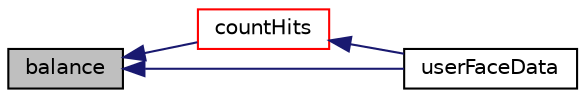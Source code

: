 digraph "balance"
{
  bgcolor="transparent";
  edge [fontname="Helvetica",fontsize="10",labelfontname="Helvetica",labelfontsize="10"];
  node [fontname="Helvetica",fontsize="10",shape=record];
  rankdir="LR";
  Node2204 [label="balance",height=0.2,width=0.4,color="black", fillcolor="grey75", style="filled", fontcolor="black"];
  Node2204 -> Node2205 [dir="back",color="midnightblue",fontsize="10",style="solid",fontname="Helvetica"];
  Node2205 [label="countHits",height=0.2,width=0.4,color="red",URL="$a25857.html#a7cd5ded0ca6d51beecfd87930f375803",tooltip="Count number of intersections (local) "];
  Node2205 -> Node2207 [dir="back",color="midnightblue",fontsize="10",style="solid",fontname="Helvetica"];
  Node2207 [label="userFaceData",height=0.2,width=0.4,color="black",URL="$a25857.html#a2cb6efa4184bedfbed60b069881c26a3"];
  Node2204 -> Node2207 [dir="back",color="midnightblue",fontsize="10",style="solid",fontname="Helvetica"];
}
